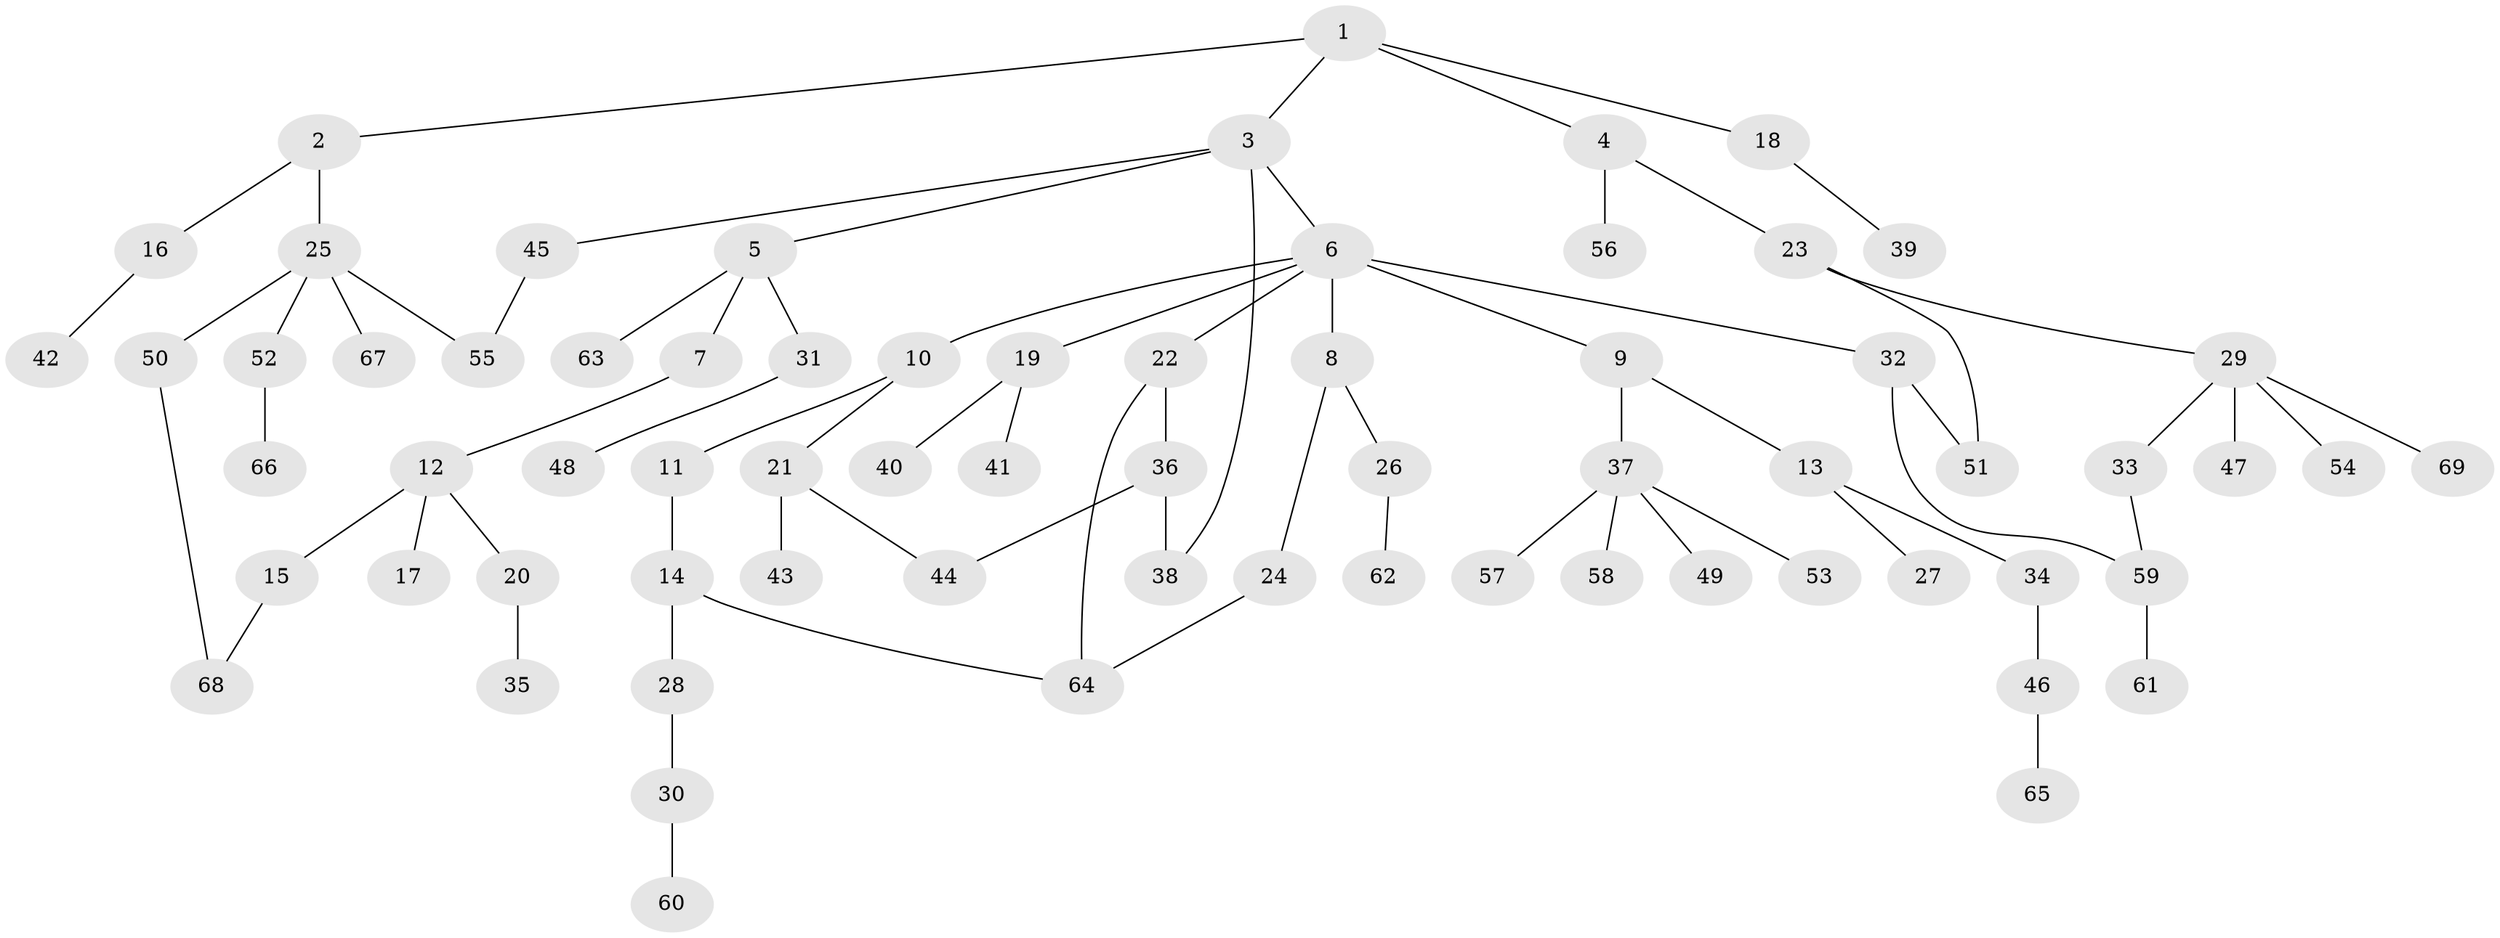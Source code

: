 // Generated by graph-tools (version 1.1) at 2025/34/03/09/25 02:34:00]
// undirected, 69 vertices, 76 edges
graph export_dot {
graph [start="1"]
  node [color=gray90,style=filled];
  1;
  2;
  3;
  4;
  5;
  6;
  7;
  8;
  9;
  10;
  11;
  12;
  13;
  14;
  15;
  16;
  17;
  18;
  19;
  20;
  21;
  22;
  23;
  24;
  25;
  26;
  27;
  28;
  29;
  30;
  31;
  32;
  33;
  34;
  35;
  36;
  37;
  38;
  39;
  40;
  41;
  42;
  43;
  44;
  45;
  46;
  47;
  48;
  49;
  50;
  51;
  52;
  53;
  54;
  55;
  56;
  57;
  58;
  59;
  60;
  61;
  62;
  63;
  64;
  65;
  66;
  67;
  68;
  69;
  1 -- 2;
  1 -- 3;
  1 -- 4;
  1 -- 18;
  2 -- 16;
  2 -- 25;
  3 -- 5;
  3 -- 6;
  3 -- 45;
  3 -- 38;
  4 -- 23;
  4 -- 56;
  5 -- 7;
  5 -- 31;
  5 -- 63;
  6 -- 8;
  6 -- 9;
  6 -- 10;
  6 -- 19;
  6 -- 22;
  6 -- 32;
  7 -- 12;
  8 -- 24;
  8 -- 26;
  9 -- 13;
  9 -- 37;
  10 -- 11;
  10 -- 21;
  11 -- 14;
  12 -- 15;
  12 -- 17;
  12 -- 20;
  13 -- 27;
  13 -- 34;
  14 -- 28;
  14 -- 64;
  15 -- 68;
  16 -- 42;
  18 -- 39;
  19 -- 40;
  19 -- 41;
  20 -- 35;
  21 -- 43;
  21 -- 44;
  22 -- 36;
  22 -- 64;
  23 -- 29;
  23 -- 51;
  24 -- 64;
  25 -- 50;
  25 -- 52;
  25 -- 55;
  25 -- 67;
  26 -- 62;
  28 -- 30;
  29 -- 33;
  29 -- 47;
  29 -- 54;
  29 -- 69;
  30 -- 60;
  31 -- 48;
  32 -- 51;
  32 -- 59;
  33 -- 59;
  34 -- 46;
  36 -- 38;
  36 -- 44;
  37 -- 49;
  37 -- 53;
  37 -- 57;
  37 -- 58;
  45 -- 55;
  46 -- 65;
  50 -- 68;
  52 -- 66;
  59 -- 61;
}
